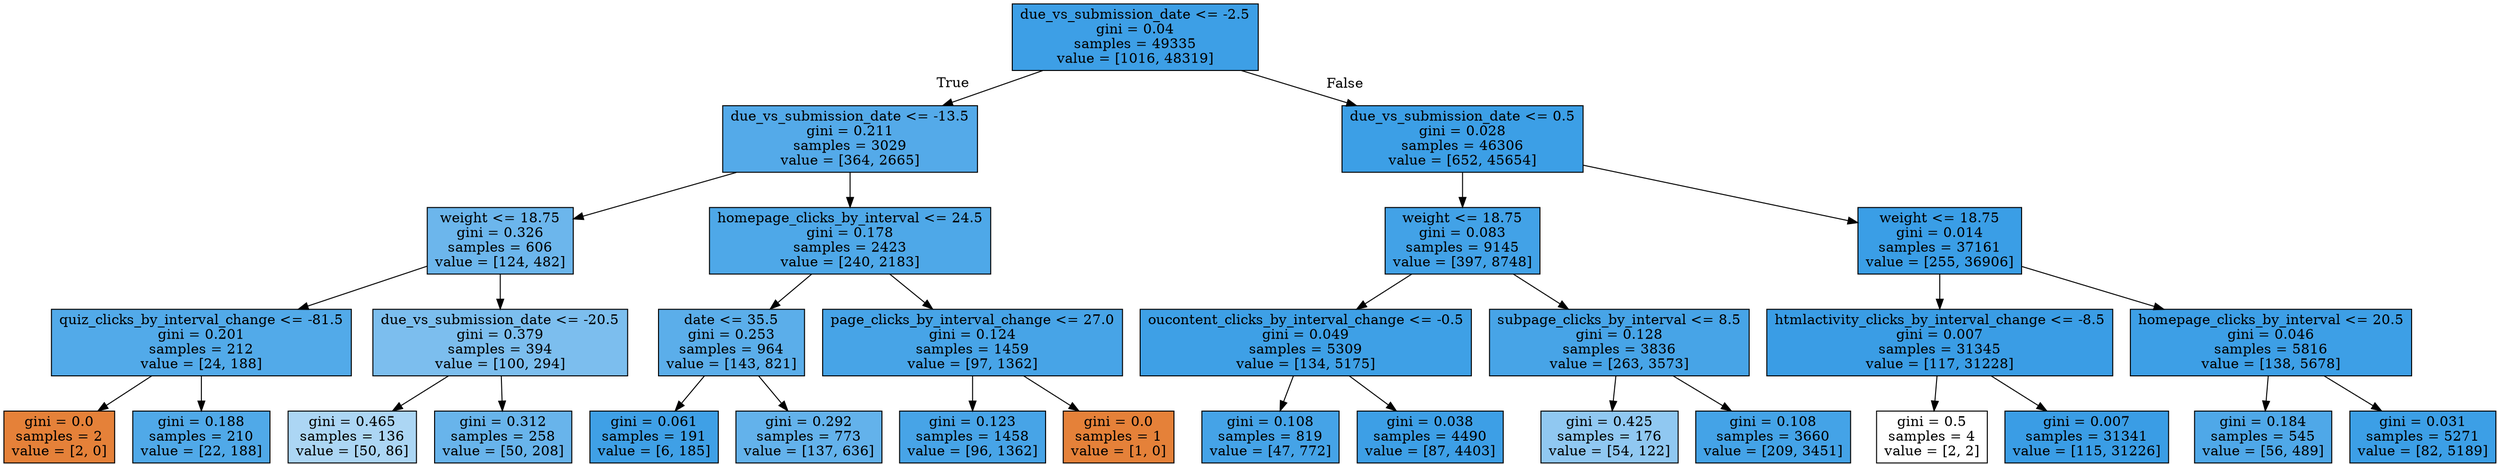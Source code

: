 digraph Tree {
node [shape=box, style="filled", color="black"] ;
0 [label="due_vs_submission_date <= -2.5\ngini = 0.04\nsamples = 49335\nvalue = [1016, 48319]", fillcolor="#399de5fa"] ;
1 [label="due_vs_submission_date <= -13.5\ngini = 0.211\nsamples = 3029\nvalue = [364, 2665]", fillcolor="#399de5dc"] ;
0 -> 1 [labeldistance=2.5, labelangle=45, headlabel="True"] ;
2 [label="weight <= 18.75\ngini = 0.326\nsamples = 606\nvalue = [124, 482]", fillcolor="#399de5bd"] ;
1 -> 2 ;
3 [label="quiz_clicks_by_interval_change <= -81.5\ngini = 0.201\nsamples = 212\nvalue = [24, 188]", fillcolor="#399de5de"] ;
2 -> 3 ;
4 [label="gini = 0.0\nsamples = 2\nvalue = [2, 0]", fillcolor="#e58139ff"] ;
3 -> 4 ;
5 [label="gini = 0.188\nsamples = 210\nvalue = [22, 188]", fillcolor="#399de5e1"] ;
3 -> 5 ;
6 [label="due_vs_submission_date <= -20.5\ngini = 0.379\nsamples = 394\nvalue = [100, 294]", fillcolor="#399de5a8"] ;
2 -> 6 ;
7 [label="gini = 0.465\nsamples = 136\nvalue = [50, 86]", fillcolor="#399de56b"] ;
6 -> 7 ;
8 [label="gini = 0.312\nsamples = 258\nvalue = [50, 208]", fillcolor="#399de5c2"] ;
6 -> 8 ;
9 [label="homepage_clicks_by_interval <= 24.5\ngini = 0.178\nsamples = 2423\nvalue = [240, 2183]", fillcolor="#399de5e3"] ;
1 -> 9 ;
10 [label="date <= 35.5\ngini = 0.253\nsamples = 964\nvalue = [143, 821]", fillcolor="#399de5d3"] ;
9 -> 10 ;
11 [label="gini = 0.061\nsamples = 191\nvalue = [6, 185]", fillcolor="#399de5f7"] ;
10 -> 11 ;
12 [label="gini = 0.292\nsamples = 773\nvalue = [137, 636]", fillcolor="#399de5c8"] ;
10 -> 12 ;
13 [label="page_clicks_by_interval_change <= 27.0\ngini = 0.124\nsamples = 1459\nvalue = [97, 1362]", fillcolor="#399de5ed"] ;
9 -> 13 ;
14 [label="gini = 0.123\nsamples = 1458\nvalue = [96, 1362]", fillcolor="#399de5ed"] ;
13 -> 14 ;
15 [label="gini = 0.0\nsamples = 1\nvalue = [1, 0]", fillcolor="#e58139ff"] ;
13 -> 15 ;
16 [label="due_vs_submission_date <= 0.5\ngini = 0.028\nsamples = 46306\nvalue = [652, 45654]", fillcolor="#399de5fb"] ;
0 -> 16 [labeldistance=2.5, labelangle=-45, headlabel="False"] ;
17 [label="weight <= 18.75\ngini = 0.083\nsamples = 9145\nvalue = [397, 8748]", fillcolor="#399de5f3"] ;
16 -> 17 ;
18 [label="oucontent_clicks_by_interval_change <= -0.5\ngini = 0.049\nsamples = 5309\nvalue = [134, 5175]", fillcolor="#399de5f8"] ;
17 -> 18 ;
19 [label="gini = 0.108\nsamples = 819\nvalue = [47, 772]", fillcolor="#399de5ef"] ;
18 -> 19 ;
20 [label="gini = 0.038\nsamples = 4490\nvalue = [87, 4403]", fillcolor="#399de5fa"] ;
18 -> 20 ;
21 [label="subpage_clicks_by_interval <= 8.5\ngini = 0.128\nsamples = 3836\nvalue = [263, 3573]", fillcolor="#399de5ec"] ;
17 -> 21 ;
22 [label="gini = 0.425\nsamples = 176\nvalue = [54, 122]", fillcolor="#399de58e"] ;
21 -> 22 ;
23 [label="gini = 0.108\nsamples = 3660\nvalue = [209, 3451]", fillcolor="#399de5f0"] ;
21 -> 23 ;
24 [label="weight <= 18.75\ngini = 0.014\nsamples = 37161\nvalue = [255, 36906]", fillcolor="#399de5fd"] ;
16 -> 24 ;
25 [label="htmlactivity_clicks_by_interval_change <= -8.5\ngini = 0.007\nsamples = 31345\nvalue = [117, 31228]", fillcolor="#399de5fe"] ;
24 -> 25 ;
26 [label="gini = 0.5\nsamples = 4\nvalue = [2, 2]", fillcolor="#e5813900"] ;
25 -> 26 ;
27 [label="gini = 0.007\nsamples = 31341\nvalue = [115, 31226]", fillcolor="#399de5fe"] ;
25 -> 27 ;
28 [label="homepage_clicks_by_interval <= 20.5\ngini = 0.046\nsamples = 5816\nvalue = [138, 5678]", fillcolor="#399de5f9"] ;
24 -> 28 ;
29 [label="gini = 0.184\nsamples = 545\nvalue = [56, 489]", fillcolor="#399de5e2"] ;
28 -> 29 ;
30 [label="gini = 0.031\nsamples = 5271\nvalue = [82, 5189]", fillcolor="#399de5fb"] ;
28 -> 30 ;
}